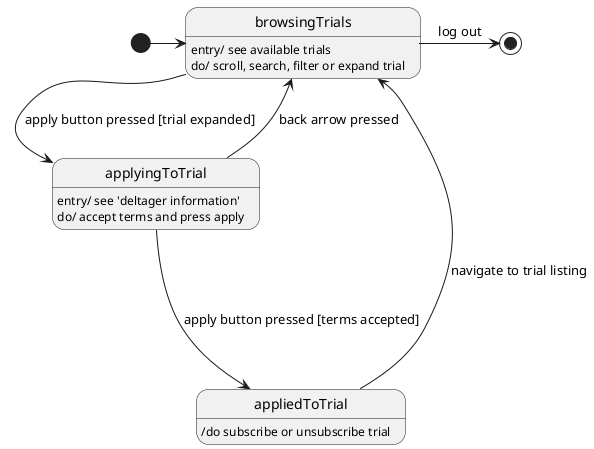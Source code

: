 @startuml
'https://plantuml.com/state-diagram

[*] -> browsingTrials
browsingTrials --> applyingToTrial : apply button pressed [trial expanded]
applyingToTrial --> appliedToTrial : apply button pressed [terms accepted]
applyingToTrial -> browsingTrials : back arrow pressed
appliedToTrial ----> browsingTrials : navigate to trial listing
browsingTrials -> [*] : log out

state browsingTrials : entry/ see available trials\ndo/ scroll, search, filter or expand trial

state applyingToTrial : entry/ see 'deltager information'\ndo/ accept terms and press apply

state appliedToTrial : /do subscribe or unsubscribe trial

@enduml